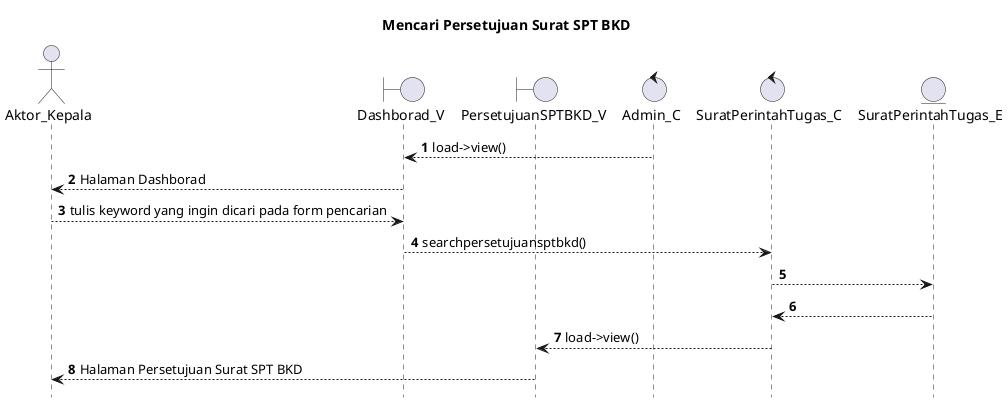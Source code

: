 @startuml

autonumber
hide footbox
title Mencari Persetujuan Surat SPT BKD

Actor Aktor_Kepala
boundary Dashborad_V
boundary PersetujuanSPTBKD_V
control Admin_C
control SuratPerintahTugas_C
Entity SuratPerintahTugas_E

Admin_C --> Dashborad_V: load->view()
Dashborad_V --> Aktor_Kepala: Halaman Dashborad
Aktor_Kepala --> Dashborad_V: tulis keyword yang ingin dicari pada form pencarian
Dashborad_V --> SuratPerintahTugas_C: searchpersetujuansptbkd()
SuratPerintahTugas_C --> SuratPerintahTugas_E:
    
    SuratPerintahTugas_E --> SuratPerintahTugas_C:
    SuratPerintahTugas_C --> PersetujuanSPTBKD_V: load->view()
    PersetujuanSPTBKD_V --> Aktor_Kepala: Halaman Persetujuan Surat SPT BKD

@enduml